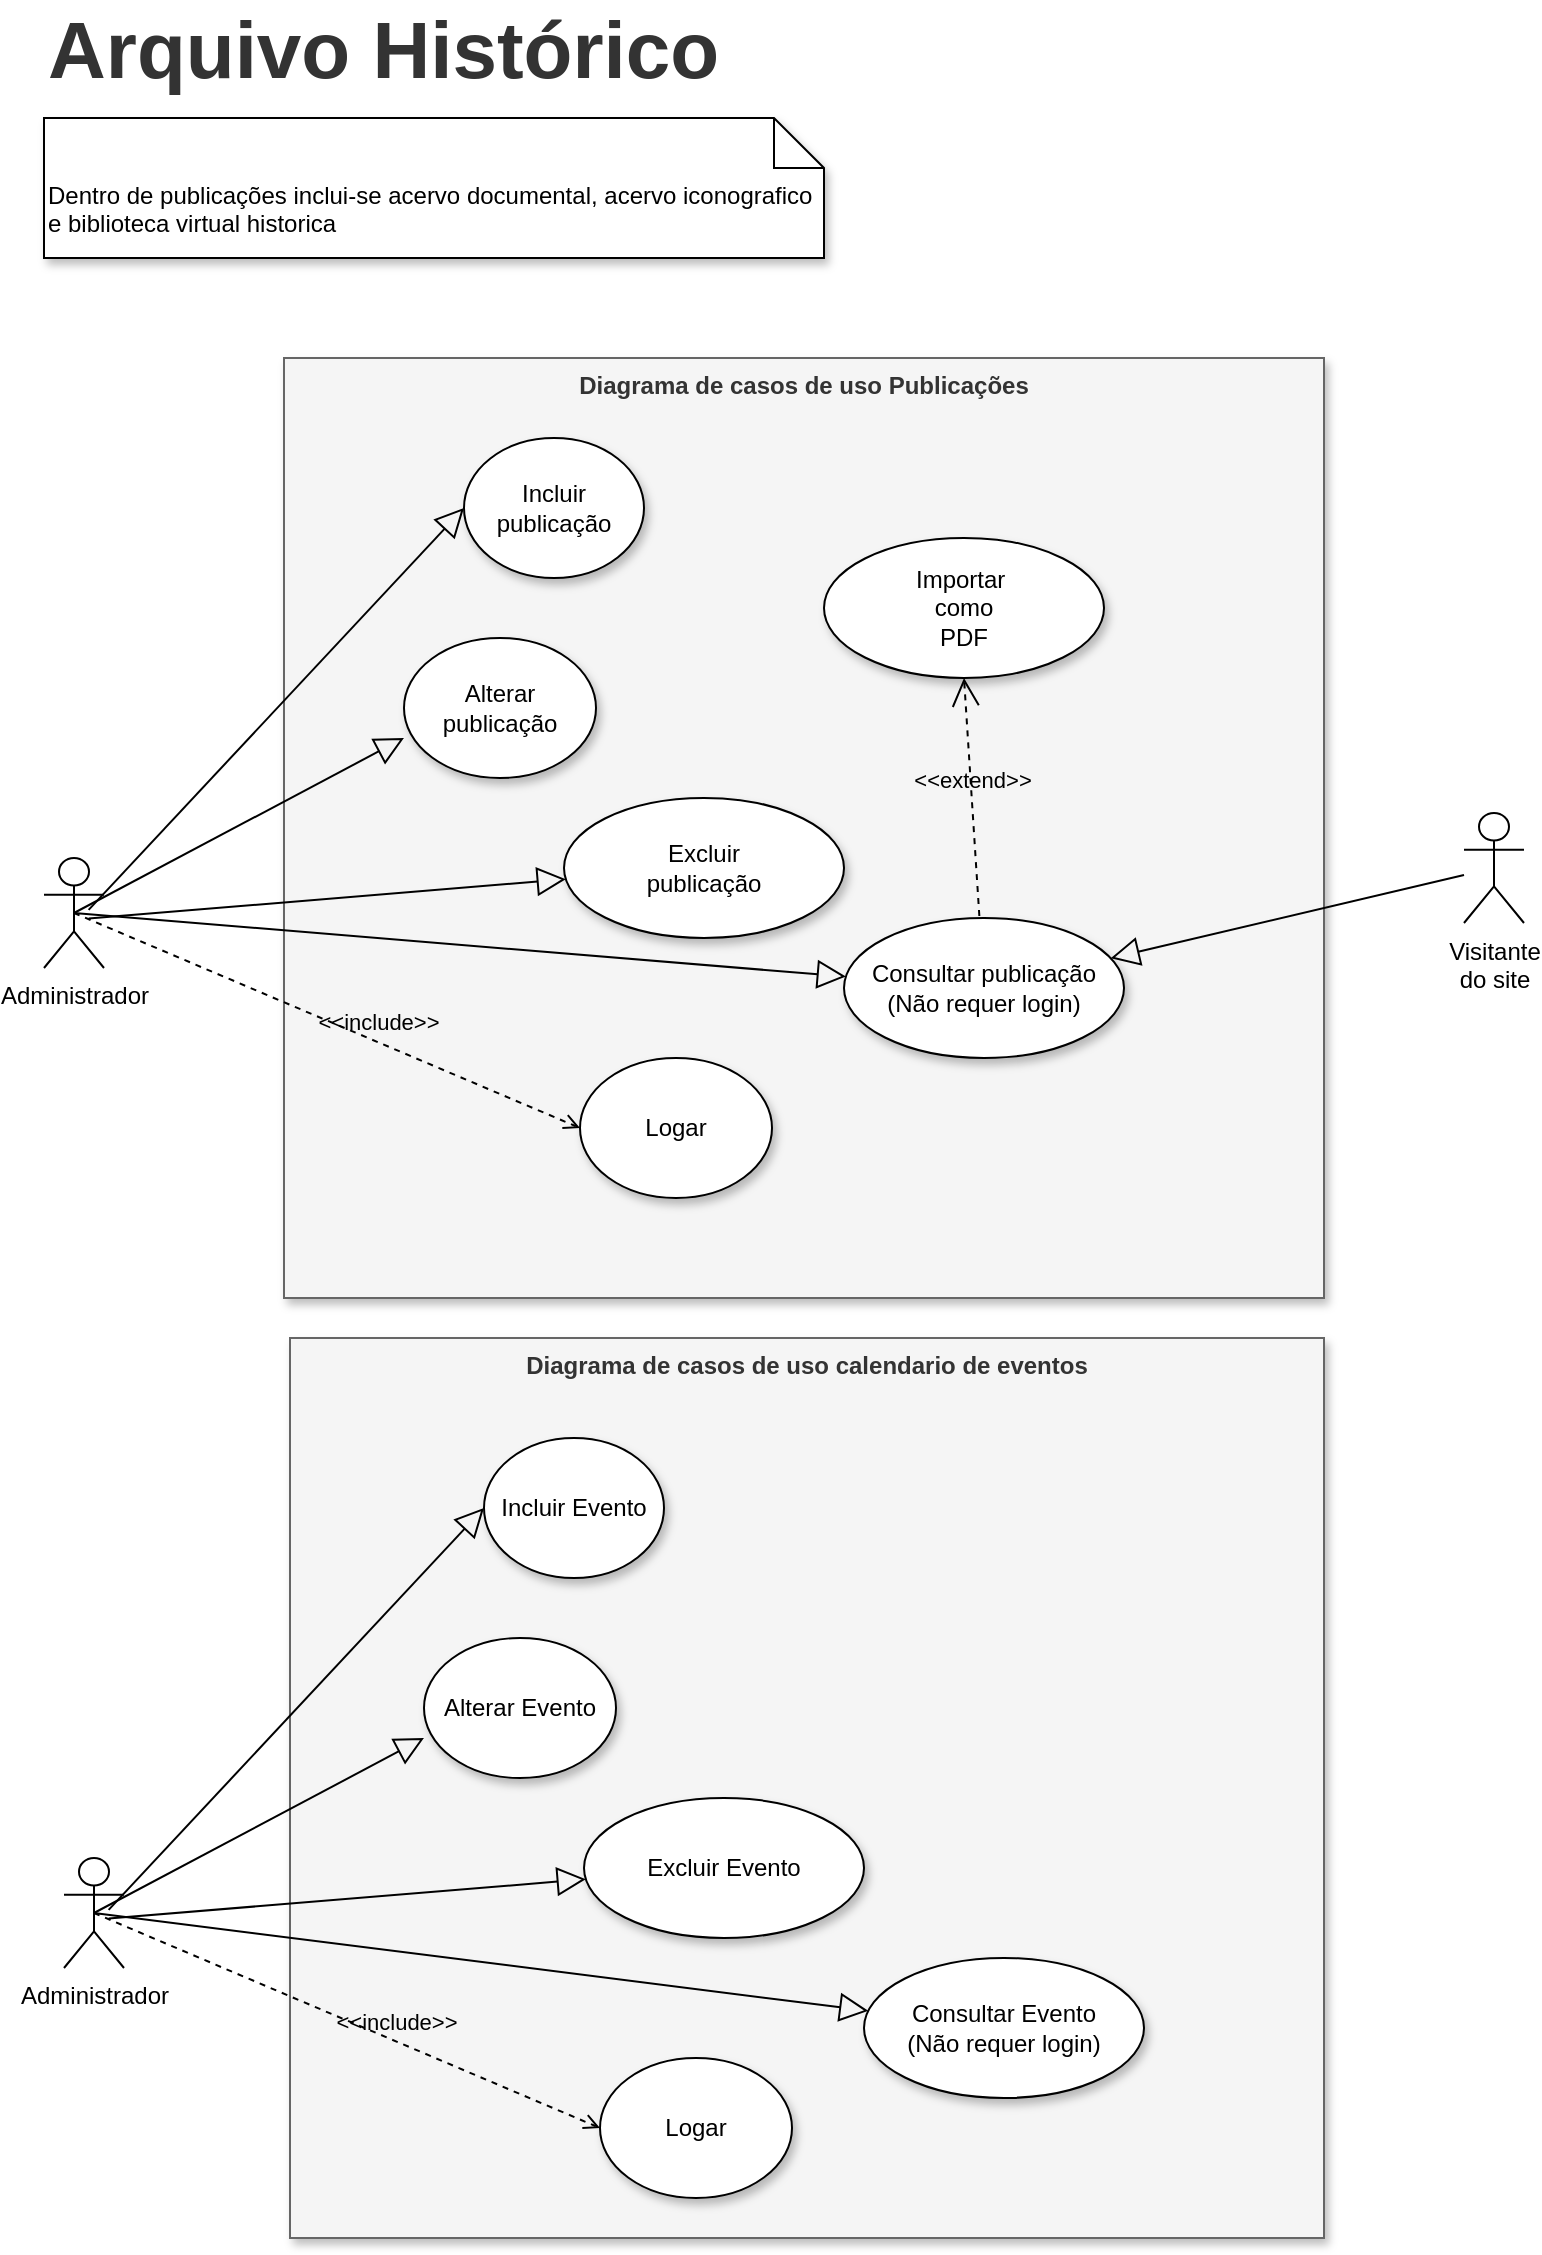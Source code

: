 <mxfile version="21.1.1" type="github">
  <diagram name="Página-1" id="rkHG6nmuOjkpt8-TUzvK">
    <mxGraphModel dx="759" dy="564" grid="1" gridSize="10" guides="1" tooltips="1" connect="1" arrows="1" fold="1" page="1" pageScale="1" pageWidth="827" pageHeight="1169" math="0" shadow="0">
      <root>
        <mxCell id="0" />
        <mxCell id="1" parent="0" />
        <mxCell id="QimY8xbkl2on-bAjsN7t-3" value="&lt;strong style=&quot;color: rgb(51, 51, 51); font-family: Arial, Helvetica, sans-serif; background-color: rgb(255, 255, 255);&quot;&gt;&lt;font style=&quot;font-size: 40px;&quot;&gt;Arquivo Histórico&lt;/font&gt;&lt;/strong&gt;" style="text;html=1;strokeColor=none;fillColor=none;align=left;verticalAlign=middle;whiteSpace=wrap;rounded=0;fontSize=40;" parent="1" vertex="1">
          <mxGeometry x="40" y="30" width="470" height="30" as="geometry" />
        </mxCell>
        <mxCell id="IfJ1QCMbeDYxTQooLl67-13" value="Diagrama de casos de uso calendario de eventos" style="shape=rect;html=1;verticalAlign=top;fontStyle=1;whiteSpace=wrap;align=center;fillColor=#f5f5f5;fontColor=#333333;strokeColor=#666666;shadow=1;" parent="1" vertex="1">
          <mxGeometry x="163" y="690" width="517" height="450" as="geometry" />
        </mxCell>
        <mxCell id="IfJ1QCMbeDYxTQooLl67-19" value="Incluir Evento" style="ellipse;whiteSpace=wrap;html=1;shadow=1;" parent="1" vertex="1">
          <mxGeometry x="260" y="740" width="90" height="70" as="geometry" />
        </mxCell>
        <mxCell id="IfJ1QCMbeDYxTQooLl67-20" value="Administrador" style="shape=umlActor;html=1;verticalLabelPosition=bottom;verticalAlign=top;align=center;" parent="1" vertex="1">
          <mxGeometry x="50" y="950" width="30" height="55" as="geometry" />
        </mxCell>
        <mxCell id="IfJ1QCMbeDYxTQooLl67-21" value="" style="edgeStyle=none;html=1;endArrow=block;endFill=0;endSize=12;verticalAlign=bottom;rounded=0;entryX=0;entryY=0.5;entryDx=0;entryDy=0;exitX=0.744;exitY=0.472;exitDx=0;exitDy=0;exitPerimeter=0;" parent="1" source="IfJ1QCMbeDYxTQooLl67-20" target="IfJ1QCMbeDYxTQooLl67-19" edge="1">
          <mxGeometry width="160" relative="1" as="geometry">
            <mxPoint x="130" y="855" as="sourcePoint" />
            <mxPoint x="290" y="855" as="targetPoint" />
          </mxGeometry>
        </mxCell>
        <mxCell id="IfJ1QCMbeDYxTQooLl67-22" value="Alterar Evento" style="ellipse;whiteSpace=wrap;html=1;shadow=1;" parent="1" vertex="1">
          <mxGeometry x="230" y="840" width="96" height="70" as="geometry" />
        </mxCell>
        <mxCell id="IfJ1QCMbeDYxTQooLl67-23" value="Excluir Evento" style="ellipse;whiteSpace=wrap;html=1;shadow=1;" parent="1" vertex="1">
          <mxGeometry x="310" y="920" width="140" height="70" as="geometry" />
        </mxCell>
        <mxCell id="IfJ1QCMbeDYxTQooLl67-24" value="" style="edgeStyle=none;html=1;endArrow=block;endFill=0;endSize=12;verticalAlign=bottom;rounded=0;entryX=0;entryY=0.714;entryDx=0;entryDy=0;entryPerimeter=0;exitX=0.5;exitY=0.5;exitDx=0;exitDy=0;exitPerimeter=0;" parent="1" source="IfJ1QCMbeDYxTQooLl67-20" target="IfJ1QCMbeDYxTQooLl67-22" edge="1">
          <mxGeometry width="160" relative="1" as="geometry">
            <mxPoint x="140" y="934.5" as="sourcePoint" />
            <mxPoint x="300" y="934.5" as="targetPoint" />
          </mxGeometry>
        </mxCell>
        <mxCell id="IfJ1QCMbeDYxTQooLl67-25" value="" style="edgeStyle=none;html=1;endArrow=block;endFill=0;endSize=12;verticalAlign=bottom;rounded=0;exitX=0.744;exitY=0.55;exitDx=0;exitDy=0;exitPerimeter=0;" parent="1" source="IfJ1QCMbeDYxTQooLl67-20" target="IfJ1QCMbeDYxTQooLl67-23" edge="1">
          <mxGeometry width="160" relative="1" as="geometry">
            <mxPoint x="150" y="1004.5" as="sourcePoint" />
            <mxPoint x="370" y="965" as="targetPoint" />
          </mxGeometry>
        </mxCell>
        <mxCell id="IfJ1QCMbeDYxTQooLl67-27" value="Consultar Evento&lt;br&gt;(Não requer login)" style="ellipse;whiteSpace=wrap;html=1;shadow=1;" parent="1" vertex="1">
          <mxGeometry x="450" y="1000" width="140" height="70" as="geometry" />
        </mxCell>
        <mxCell id="IfJ1QCMbeDYxTQooLl67-28" value="" style="edgeStyle=none;html=1;endArrow=block;endFill=0;endSize=12;verticalAlign=bottom;rounded=0;exitX=0.5;exitY=0.5;exitDx=0;exitDy=0;exitPerimeter=0;" parent="1" source="IfJ1QCMbeDYxTQooLl67-20" target="IfJ1QCMbeDYxTQooLl67-27" edge="1">
          <mxGeometry width="160" relative="1" as="geometry">
            <mxPoint x="90" y="945" as="sourcePoint" />
            <mxPoint x="410" y="960" as="targetPoint" />
          </mxGeometry>
        </mxCell>
        <mxCell id="IfJ1QCMbeDYxTQooLl67-29" value="Logar" style="ellipse;whiteSpace=wrap;html=1;shadow=1;" parent="1" vertex="1">
          <mxGeometry x="318" y="1050" width="96" height="70" as="geometry" />
        </mxCell>
        <mxCell id="IfJ1QCMbeDYxTQooLl67-30" value="&amp;lt;&amp;lt;include&amp;gt;&amp;gt;" style="edgeStyle=none;html=1;endArrow=open;verticalAlign=bottom;dashed=1;labelBackgroundColor=none;rounded=0;exitX=0.5;exitY=0.5;exitDx=0;exitDy=0;exitPerimeter=0;entryX=0;entryY=0.5;entryDx=0;entryDy=0;" parent="1" source="IfJ1QCMbeDYxTQooLl67-20" target="IfJ1QCMbeDYxTQooLl67-29" edge="1">
          <mxGeometry x="0.191" y="2" width="160" relative="1" as="geometry">
            <mxPoint x="140" y="1095" as="sourcePoint" />
            <mxPoint x="300" y="1095" as="targetPoint" />
            <mxPoint y="1" as="offset" />
          </mxGeometry>
        </mxCell>
        <mxCell id="EzIeQGh6oStC6wNubKse-1" value="Diagrama de casos de uso Publicações" style="shape=rect;html=1;verticalAlign=top;fontStyle=1;whiteSpace=wrap;align=center;fillColor=#f5f5f5;fontColor=#333333;strokeColor=#666666;shadow=1;" parent="1" vertex="1">
          <mxGeometry x="160" y="200" width="520" height="470" as="geometry" />
        </mxCell>
        <mxCell id="EzIeQGh6oStC6wNubKse-2" value="Incluir publicação" style="ellipse;whiteSpace=wrap;html=1;shadow=1;" parent="1" vertex="1">
          <mxGeometry x="250" y="240" width="90" height="70" as="geometry" />
        </mxCell>
        <mxCell id="EzIeQGh6oStC6wNubKse-3" value="Administrador" style="shape=umlActor;html=1;verticalLabelPosition=bottom;verticalAlign=top;align=center;" parent="1" vertex="1">
          <mxGeometry x="40" y="450" width="30" height="55" as="geometry" />
        </mxCell>
        <mxCell id="EzIeQGh6oStC6wNubKse-4" value="" style="edgeStyle=none;html=1;endArrow=block;endFill=0;endSize=12;verticalAlign=bottom;rounded=0;entryX=0;entryY=0.5;entryDx=0;entryDy=0;exitX=0.744;exitY=0.472;exitDx=0;exitDy=0;exitPerimeter=0;" parent="1" source="EzIeQGh6oStC6wNubKse-3" target="EzIeQGh6oStC6wNubKse-2" edge="1">
          <mxGeometry width="160" relative="1" as="geometry">
            <mxPoint x="120" y="355" as="sourcePoint" />
            <mxPoint x="280" y="355" as="targetPoint" />
          </mxGeometry>
        </mxCell>
        <mxCell id="EzIeQGh6oStC6wNubKse-5" value="Alterar publicação" style="ellipse;whiteSpace=wrap;html=1;shadow=1;" parent="1" vertex="1">
          <mxGeometry x="220" y="340" width="96" height="70" as="geometry" />
        </mxCell>
        <mxCell id="EzIeQGh6oStC6wNubKse-6" value="Excluir &lt;br&gt;publicação" style="ellipse;whiteSpace=wrap;html=1;shadow=1;" parent="1" vertex="1">
          <mxGeometry x="300" y="420" width="140" height="70" as="geometry" />
        </mxCell>
        <mxCell id="EzIeQGh6oStC6wNubKse-7" value="" style="edgeStyle=none;html=1;endArrow=block;endFill=0;endSize=12;verticalAlign=bottom;rounded=0;entryX=0;entryY=0.714;entryDx=0;entryDy=0;entryPerimeter=0;exitX=0.5;exitY=0.5;exitDx=0;exitDy=0;exitPerimeter=0;" parent="1" source="EzIeQGh6oStC6wNubKse-3" target="EzIeQGh6oStC6wNubKse-5" edge="1">
          <mxGeometry width="160" relative="1" as="geometry">
            <mxPoint x="130" y="434.5" as="sourcePoint" />
            <mxPoint x="290" y="434.5" as="targetPoint" />
          </mxGeometry>
        </mxCell>
        <mxCell id="EzIeQGh6oStC6wNubKse-8" value="" style="edgeStyle=none;html=1;endArrow=block;endFill=0;endSize=12;verticalAlign=bottom;rounded=0;exitX=0.744;exitY=0.55;exitDx=0;exitDy=0;exitPerimeter=0;" parent="1" source="EzIeQGh6oStC6wNubKse-3" target="EzIeQGh6oStC6wNubKse-6" edge="1">
          <mxGeometry width="160" relative="1" as="geometry">
            <mxPoint x="140" y="504.5" as="sourcePoint" />
            <mxPoint x="360" y="465" as="targetPoint" />
          </mxGeometry>
        </mxCell>
        <mxCell id="EzIeQGh6oStC6wNubKse-9" value="Consultar publicação&lt;br&gt;(Não requer login)" style="ellipse;whiteSpace=wrap;html=1;shadow=1;" parent="1" vertex="1">
          <mxGeometry x="440" y="480" width="140" height="70" as="geometry" />
        </mxCell>
        <mxCell id="EzIeQGh6oStC6wNubKse-10" value="" style="edgeStyle=none;html=1;endArrow=block;endFill=0;endSize=12;verticalAlign=bottom;rounded=0;exitX=0.5;exitY=0.5;exitDx=0;exitDy=0;exitPerimeter=0;" parent="1" source="EzIeQGh6oStC6wNubKse-3" target="EzIeQGh6oStC6wNubKse-9" edge="1">
          <mxGeometry width="160" relative="1" as="geometry">
            <mxPoint x="80" y="445" as="sourcePoint" />
            <mxPoint x="400" y="460" as="targetPoint" />
          </mxGeometry>
        </mxCell>
        <mxCell id="EzIeQGh6oStC6wNubKse-11" value="Logar" style="ellipse;whiteSpace=wrap;html=1;shadow=1;" parent="1" vertex="1">
          <mxGeometry x="308" y="550" width="96" height="70" as="geometry" />
        </mxCell>
        <mxCell id="EzIeQGh6oStC6wNubKse-12" value="&amp;lt;&amp;lt;include&amp;gt;&amp;gt;" style="edgeStyle=none;html=1;endArrow=open;verticalAlign=bottom;dashed=1;labelBackgroundColor=none;rounded=0;exitX=0.5;exitY=0.5;exitDx=0;exitDy=0;exitPerimeter=0;entryX=0;entryY=0.5;entryDx=0;entryDy=0;" parent="1" source="EzIeQGh6oStC6wNubKse-3" target="EzIeQGh6oStC6wNubKse-11" edge="1">
          <mxGeometry x="0.196" y="1" width="160" relative="1" as="geometry">
            <mxPoint x="130" y="595" as="sourcePoint" />
            <mxPoint x="290" y="595" as="targetPoint" />
            <mxPoint as="offset" />
          </mxGeometry>
        </mxCell>
        <mxCell id="EzIeQGh6oStC6wNubKse-13" value="Importar&amp;nbsp;&lt;br&gt;como &lt;br&gt;PDF" style="ellipse;whiteSpace=wrap;html=1;shadow=1;" parent="1" vertex="1">
          <mxGeometry x="430" y="290" width="140" height="70" as="geometry" />
        </mxCell>
        <mxCell id="EzIeQGh6oStC6wNubKse-15" value="&amp;lt;&amp;lt;extend&amp;gt;&amp;gt;" style="edgeStyle=none;html=1;startArrow=open;endArrow=none;startSize=12;verticalAlign=bottom;dashed=1;labelBackgroundColor=none;rounded=0;exitX=0.5;exitY=1;exitDx=0;exitDy=0;" parent="1" source="EzIeQGh6oStC6wNubKse-13" target="EzIeQGh6oStC6wNubKse-9" edge="1">
          <mxGeometry width="160" relative="1" as="geometry">
            <mxPoint x="414" y="400" as="sourcePoint" />
            <mxPoint x="574" y="400" as="targetPoint" />
          </mxGeometry>
        </mxCell>
        <mxCell id="EzIeQGh6oStC6wNubKse-16" value="Visitante &lt;br&gt;do site" style="shape=umlActor;html=1;verticalLabelPosition=bottom;verticalAlign=top;align=center;" parent="1" vertex="1">
          <mxGeometry x="750" y="427.5" width="30" height="55" as="geometry" />
        </mxCell>
        <mxCell id="EzIeQGh6oStC6wNubKse-17" value="" style="edgeStyle=none;html=1;endArrow=block;endFill=0;endSize=12;verticalAlign=bottom;rounded=0;" parent="1" source="EzIeQGh6oStC6wNubKse-16" target="EzIeQGh6oStC6wNubKse-9" edge="1">
          <mxGeometry width="160" relative="1" as="geometry">
            <mxPoint x="450" y="480" as="sourcePoint" />
            <mxPoint x="610" y="480" as="targetPoint" />
          </mxGeometry>
        </mxCell>
        <mxCell id="fEVfWD3LFcPTaNWm6_eC-1" value="Dentro de publicações inclui-se acervo documental, acervo iconografico e biblioteca virtual historica&amp;nbsp;" style="shape=note2;boundedLbl=1;whiteSpace=wrap;html=1;size=25;verticalAlign=top;align=left;shadow=1;" parent="1" vertex="1">
          <mxGeometry x="40" y="80" width="390" height="70" as="geometry" />
        </mxCell>
        <mxCell id="fEVfWD3LFcPTaNWm6_eC-3" style="edgeStyle=orthogonalEdgeStyle;rounded=0;orthogonalLoop=1;jettySize=auto;html=1;exitX=0.5;exitY=1;exitDx=0;exitDy=0;align=left;" parent="1" source="QimY8xbkl2on-bAjsN7t-3" edge="1">
          <mxGeometry relative="1" as="geometry">
            <mxPoint x="275" y="60" as="targetPoint" />
          </mxGeometry>
        </mxCell>
      </root>
    </mxGraphModel>
  </diagram>
</mxfile>
